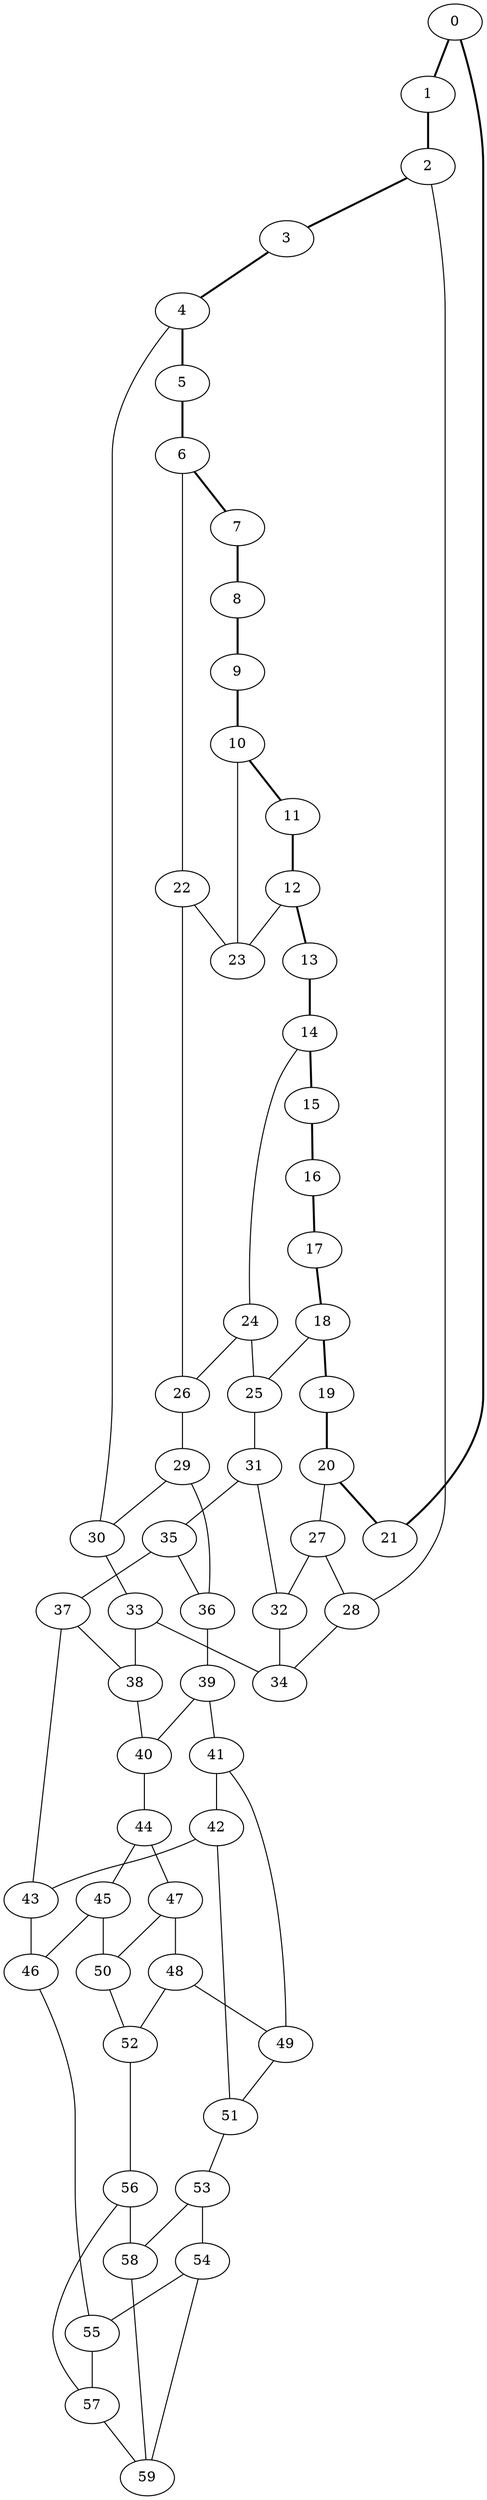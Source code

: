 graph G {
0 [ pos = " 7.75,0.00!" ];
0 -- 1[style=bold];
0 -- 21[style=bold];
1 [ pos = " 7.43,2.18!" ];
1 -- 2[style=bold];
2 [ pos = " 6.52,4.19!" ];
2 -- 3[style=bold];
2 -- 28;
3 [ pos = " 5.07,5.85!" ];
3 -- 4[style=bold];
4 [ pos = " 3.22,7.05!" ];
4 -- 5[style=bold];
4 -- 30;
5 [ pos = " 1.10,7.67!" ];
5 -- 6[style=bold];
6 [ pos = " -1.10,7.67!" ];
6 -- 7[style=bold];
6 -- 22;
7 [ pos = " -3.22,7.05!" ];
7 -- 8[style=bold];
8 [ pos = " -5.07,5.85!" ];
8 -- 9[style=bold];
9 [ pos = " -6.52,4.19!" ];
9 -- 10[style=bold];
10 [ pos = " -7.43,2.18!" ];
10 -- 11[style=bold];
10 -- 23;
11 [ pos = " -7.75,0.00!" ];
11 -- 12[style=bold];
12 [ pos = " -7.43,-2.18!" ];
12 -- 13[style=bold];
12 -- 23;
13 [ pos = " -6.52,-4.19!" ];
13 -- 14[style=bold];
14 [ pos = " -5.07,-5.85!" ];
14 -- 15[style=bold];
14 -- 24;
15 [ pos = " -3.22,-7.05!" ];
15 -- 16[style=bold];
16 [ pos = " -1.10,-7.67!" ];
16 -- 17[style=bold];
17 [ pos = " 1.10,-7.67!" ];
17 -- 18[style=bold];
18 [ pos = " 3.22,-7.05!" ];
18 -- 19[style=bold];
18 -- 25;
19 [ pos = " 5.07,-5.85!" ];
19 -- 20[style=bold];
20 [ pos = " 6.52,-4.19!" ];
20 -- 21[style=bold];
20 -- 27;
21 [ pos = " 7.43,-2.18!" ];
22 -- 23;
22 -- 26;
24 -- 25;
24 -- 26;
25 -- 31;
26 -- 29;
27 -- 28;
27 -- 32;
28 -- 34;
29 -- 30;
29 -- 36;
30 -- 33;
31 -- 32;
31 -- 35;
32 -- 34;
33 -- 34;
33 -- 38;
35 -- 36;
35 -- 37;
36 -- 39;
37 -- 38;
37 -- 43;
38 -- 40;
39 -- 40;
39 -- 41;
40 -- 44;
41 -- 42;
41 -- 49;
42 -- 43;
42 -- 51;
43 -- 46;
44 -- 45;
44 -- 47;
45 -- 46;
45 -- 50;
46 -- 55;
47 -- 48;
47 -- 50;
48 -- 49;
48 -- 52;
49 -- 51;
50 -- 52;
51 -- 53;
52 -- 56;
53 -- 54;
53 -- 58;
54 -- 55;
54 -- 59;
55 -- 57;
56 -- 57;
56 -- 58;
57 -- 59;
58 -- 59;
}
